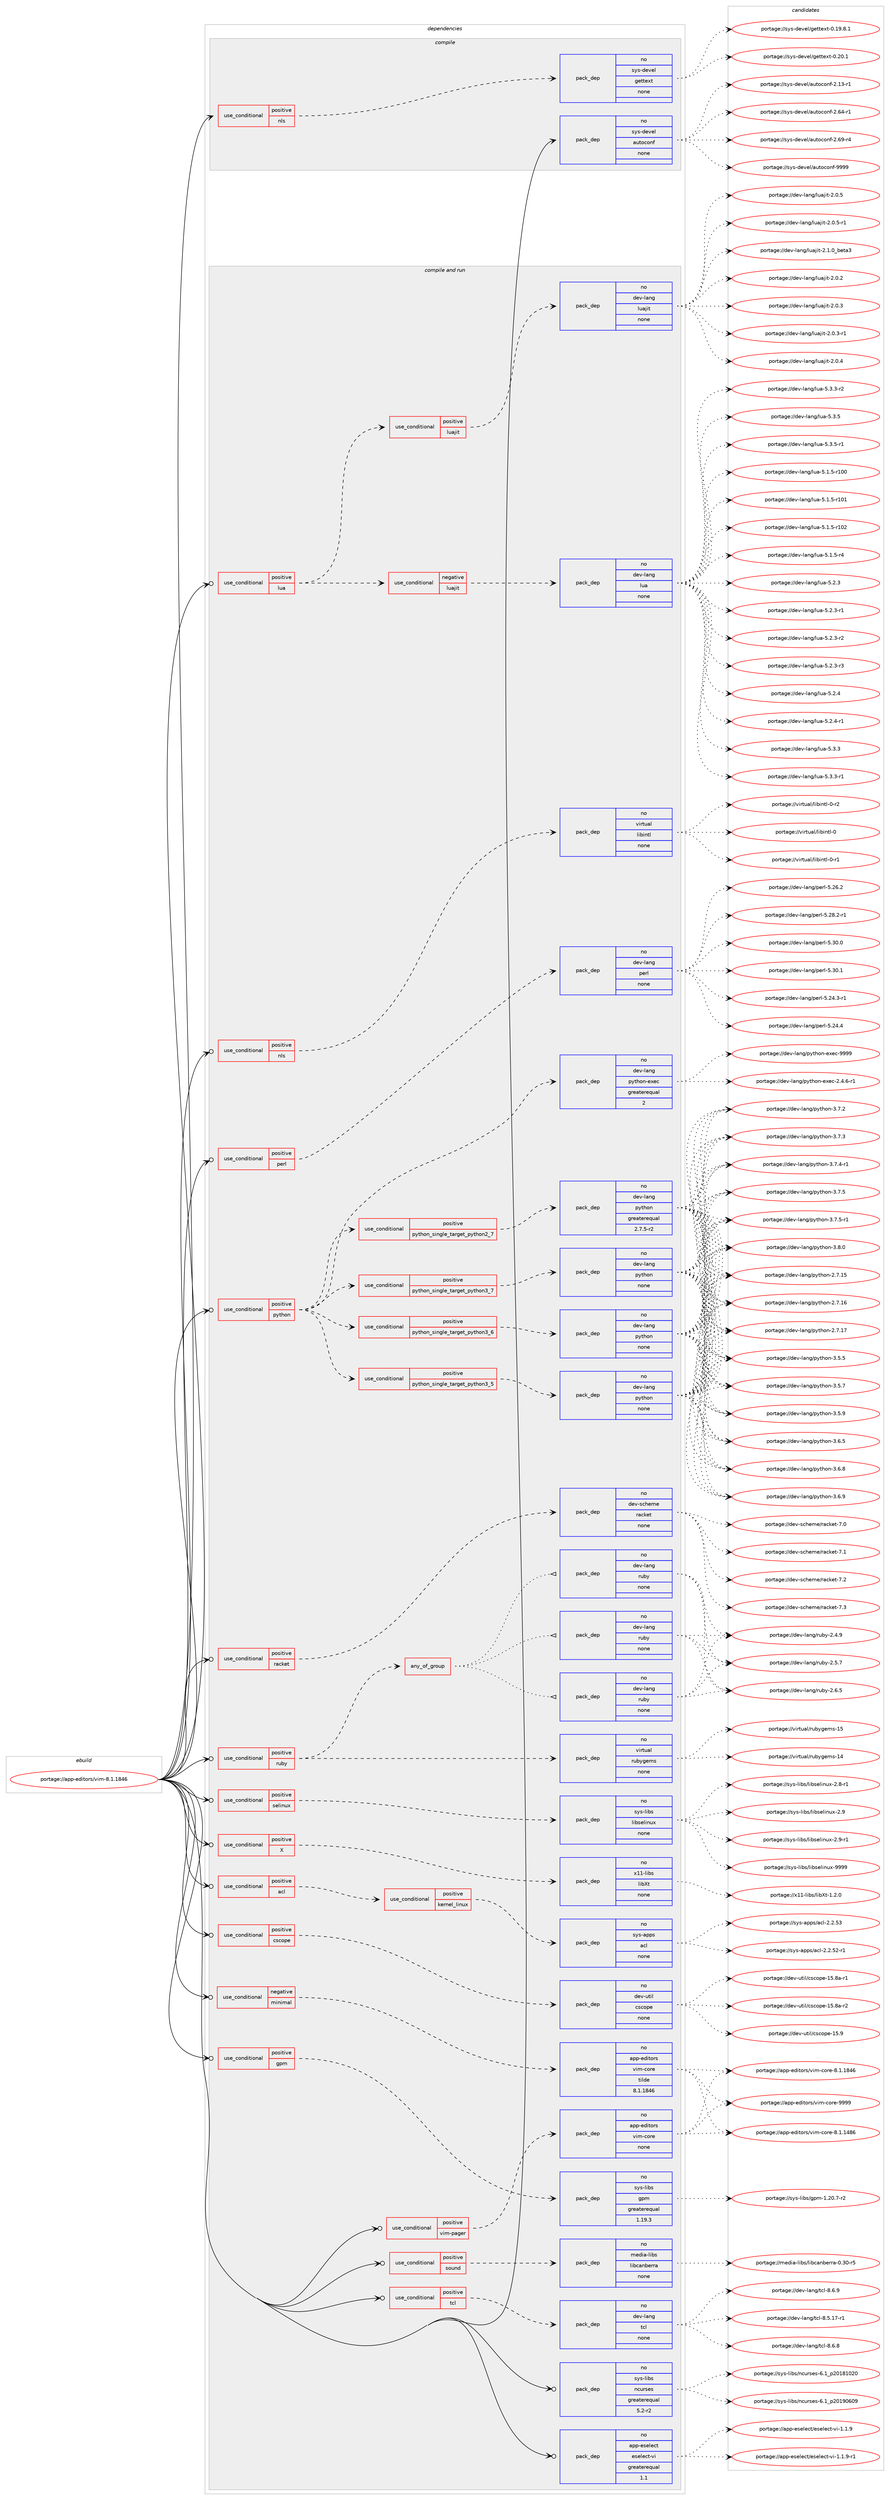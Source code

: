 digraph prolog {

# *************
# Graph options
# *************

newrank=true;
concentrate=true;
compound=true;
graph [rankdir=LR,fontname=Helvetica,fontsize=10,ranksep=1.5];#, ranksep=2.5, nodesep=0.2];
edge  [arrowhead=vee];
node  [fontname=Helvetica,fontsize=10];

# **********
# The ebuild
# **********

subgraph cluster_leftcol {
color=gray;
rank=same;
label=<<i>ebuild</i>>;
id [label="portage://app-editors/vim-8.1.1846", color=red, width=4, href="../app-editors/vim-8.1.1846.svg"];
}

# ****************
# The dependencies
# ****************

subgraph cluster_midcol {
color=gray;
label=<<i>dependencies</i>>;
subgraph cluster_compile {
fillcolor="#eeeeee";
style=filled;
label=<<i>compile</i>>;
subgraph cond4391 {
dependency17889 [label=<<TABLE BORDER="0" CELLBORDER="1" CELLSPACING="0" CELLPADDING="4"><TR><TD ROWSPAN="3" CELLPADDING="10">use_conditional</TD></TR><TR><TD>positive</TD></TR><TR><TD>nls</TD></TR></TABLE>>, shape=none, color=red];
subgraph pack13165 {
dependency17890 [label=<<TABLE BORDER="0" CELLBORDER="1" CELLSPACING="0" CELLPADDING="4" WIDTH="220"><TR><TD ROWSPAN="6" CELLPADDING="30">pack_dep</TD></TR><TR><TD WIDTH="110">no</TD></TR><TR><TD>sys-devel</TD></TR><TR><TD>gettext</TD></TR><TR><TD>none</TD></TR><TR><TD></TD></TR></TABLE>>, shape=none, color=blue];
}
dependency17889:e -> dependency17890:w [weight=20,style="dashed",arrowhead="vee"];
}
id:e -> dependency17889:w [weight=20,style="solid",arrowhead="vee"];
subgraph pack13166 {
dependency17891 [label=<<TABLE BORDER="0" CELLBORDER="1" CELLSPACING="0" CELLPADDING="4" WIDTH="220"><TR><TD ROWSPAN="6" CELLPADDING="30">pack_dep</TD></TR><TR><TD WIDTH="110">no</TD></TR><TR><TD>sys-devel</TD></TR><TR><TD>autoconf</TD></TR><TR><TD>none</TD></TR><TR><TD></TD></TR></TABLE>>, shape=none, color=blue];
}
id:e -> dependency17891:w [weight=20,style="solid",arrowhead="vee"];
}
subgraph cluster_compileandrun {
fillcolor="#eeeeee";
style=filled;
label=<<i>compile and run</i>>;
subgraph cond4392 {
dependency17892 [label=<<TABLE BORDER="0" CELLBORDER="1" CELLSPACING="0" CELLPADDING="4"><TR><TD ROWSPAN="3" CELLPADDING="10">use_conditional</TD></TR><TR><TD>negative</TD></TR><TR><TD>minimal</TD></TR></TABLE>>, shape=none, color=red];
subgraph pack13167 {
dependency17893 [label=<<TABLE BORDER="0" CELLBORDER="1" CELLSPACING="0" CELLPADDING="4" WIDTH="220"><TR><TD ROWSPAN="6" CELLPADDING="30">pack_dep</TD></TR><TR><TD WIDTH="110">no</TD></TR><TR><TD>app-editors</TD></TR><TR><TD>vim-core</TD></TR><TR><TD>tilde</TD></TR><TR><TD>8.1.1846</TD></TR></TABLE>>, shape=none, color=blue];
}
dependency17892:e -> dependency17893:w [weight=20,style="dashed",arrowhead="vee"];
}
id:e -> dependency17892:w [weight=20,style="solid",arrowhead="odotvee"];
subgraph cond4393 {
dependency17894 [label=<<TABLE BORDER="0" CELLBORDER="1" CELLSPACING="0" CELLPADDING="4"><TR><TD ROWSPAN="3" CELLPADDING="10">use_conditional</TD></TR><TR><TD>positive</TD></TR><TR><TD>X</TD></TR></TABLE>>, shape=none, color=red];
subgraph pack13168 {
dependency17895 [label=<<TABLE BORDER="0" CELLBORDER="1" CELLSPACING="0" CELLPADDING="4" WIDTH="220"><TR><TD ROWSPAN="6" CELLPADDING="30">pack_dep</TD></TR><TR><TD WIDTH="110">no</TD></TR><TR><TD>x11-libs</TD></TR><TR><TD>libXt</TD></TR><TR><TD>none</TD></TR><TR><TD></TD></TR></TABLE>>, shape=none, color=blue];
}
dependency17894:e -> dependency17895:w [weight=20,style="dashed",arrowhead="vee"];
}
id:e -> dependency17894:w [weight=20,style="solid",arrowhead="odotvee"];
subgraph cond4394 {
dependency17896 [label=<<TABLE BORDER="0" CELLBORDER="1" CELLSPACING="0" CELLPADDING="4"><TR><TD ROWSPAN="3" CELLPADDING="10">use_conditional</TD></TR><TR><TD>positive</TD></TR><TR><TD>acl</TD></TR></TABLE>>, shape=none, color=red];
subgraph cond4395 {
dependency17897 [label=<<TABLE BORDER="0" CELLBORDER="1" CELLSPACING="0" CELLPADDING="4"><TR><TD ROWSPAN="3" CELLPADDING="10">use_conditional</TD></TR><TR><TD>positive</TD></TR><TR><TD>kernel_linux</TD></TR></TABLE>>, shape=none, color=red];
subgraph pack13169 {
dependency17898 [label=<<TABLE BORDER="0" CELLBORDER="1" CELLSPACING="0" CELLPADDING="4" WIDTH="220"><TR><TD ROWSPAN="6" CELLPADDING="30">pack_dep</TD></TR><TR><TD WIDTH="110">no</TD></TR><TR><TD>sys-apps</TD></TR><TR><TD>acl</TD></TR><TR><TD>none</TD></TR><TR><TD></TD></TR></TABLE>>, shape=none, color=blue];
}
dependency17897:e -> dependency17898:w [weight=20,style="dashed",arrowhead="vee"];
}
dependency17896:e -> dependency17897:w [weight=20,style="dashed",arrowhead="vee"];
}
id:e -> dependency17896:w [weight=20,style="solid",arrowhead="odotvee"];
subgraph cond4396 {
dependency17899 [label=<<TABLE BORDER="0" CELLBORDER="1" CELLSPACING="0" CELLPADDING="4"><TR><TD ROWSPAN="3" CELLPADDING="10">use_conditional</TD></TR><TR><TD>positive</TD></TR><TR><TD>cscope</TD></TR></TABLE>>, shape=none, color=red];
subgraph pack13170 {
dependency17900 [label=<<TABLE BORDER="0" CELLBORDER="1" CELLSPACING="0" CELLPADDING="4" WIDTH="220"><TR><TD ROWSPAN="6" CELLPADDING="30">pack_dep</TD></TR><TR><TD WIDTH="110">no</TD></TR><TR><TD>dev-util</TD></TR><TR><TD>cscope</TD></TR><TR><TD>none</TD></TR><TR><TD></TD></TR></TABLE>>, shape=none, color=blue];
}
dependency17899:e -> dependency17900:w [weight=20,style="dashed",arrowhead="vee"];
}
id:e -> dependency17899:w [weight=20,style="solid",arrowhead="odotvee"];
subgraph cond4397 {
dependency17901 [label=<<TABLE BORDER="0" CELLBORDER="1" CELLSPACING="0" CELLPADDING="4"><TR><TD ROWSPAN="3" CELLPADDING="10">use_conditional</TD></TR><TR><TD>positive</TD></TR><TR><TD>gpm</TD></TR></TABLE>>, shape=none, color=red];
subgraph pack13171 {
dependency17902 [label=<<TABLE BORDER="0" CELLBORDER="1" CELLSPACING="0" CELLPADDING="4" WIDTH="220"><TR><TD ROWSPAN="6" CELLPADDING="30">pack_dep</TD></TR><TR><TD WIDTH="110">no</TD></TR><TR><TD>sys-libs</TD></TR><TR><TD>gpm</TD></TR><TR><TD>greaterequal</TD></TR><TR><TD>1.19.3</TD></TR></TABLE>>, shape=none, color=blue];
}
dependency17901:e -> dependency17902:w [weight=20,style="dashed",arrowhead="vee"];
}
id:e -> dependency17901:w [weight=20,style="solid",arrowhead="odotvee"];
subgraph cond4398 {
dependency17903 [label=<<TABLE BORDER="0" CELLBORDER="1" CELLSPACING="0" CELLPADDING="4"><TR><TD ROWSPAN="3" CELLPADDING="10">use_conditional</TD></TR><TR><TD>positive</TD></TR><TR><TD>lua</TD></TR></TABLE>>, shape=none, color=red];
subgraph cond4399 {
dependency17904 [label=<<TABLE BORDER="0" CELLBORDER="1" CELLSPACING="0" CELLPADDING="4"><TR><TD ROWSPAN="3" CELLPADDING="10">use_conditional</TD></TR><TR><TD>positive</TD></TR><TR><TD>luajit</TD></TR></TABLE>>, shape=none, color=red];
subgraph pack13172 {
dependency17905 [label=<<TABLE BORDER="0" CELLBORDER="1" CELLSPACING="0" CELLPADDING="4" WIDTH="220"><TR><TD ROWSPAN="6" CELLPADDING="30">pack_dep</TD></TR><TR><TD WIDTH="110">no</TD></TR><TR><TD>dev-lang</TD></TR><TR><TD>luajit</TD></TR><TR><TD>none</TD></TR><TR><TD></TD></TR></TABLE>>, shape=none, color=blue];
}
dependency17904:e -> dependency17905:w [weight=20,style="dashed",arrowhead="vee"];
}
dependency17903:e -> dependency17904:w [weight=20,style="dashed",arrowhead="vee"];
subgraph cond4400 {
dependency17906 [label=<<TABLE BORDER="0" CELLBORDER="1" CELLSPACING="0" CELLPADDING="4"><TR><TD ROWSPAN="3" CELLPADDING="10">use_conditional</TD></TR><TR><TD>negative</TD></TR><TR><TD>luajit</TD></TR></TABLE>>, shape=none, color=red];
subgraph pack13173 {
dependency17907 [label=<<TABLE BORDER="0" CELLBORDER="1" CELLSPACING="0" CELLPADDING="4" WIDTH="220"><TR><TD ROWSPAN="6" CELLPADDING="30">pack_dep</TD></TR><TR><TD WIDTH="110">no</TD></TR><TR><TD>dev-lang</TD></TR><TR><TD>lua</TD></TR><TR><TD>none</TD></TR><TR><TD></TD></TR></TABLE>>, shape=none, color=blue];
}
dependency17906:e -> dependency17907:w [weight=20,style="dashed",arrowhead="vee"];
}
dependency17903:e -> dependency17906:w [weight=20,style="dashed",arrowhead="vee"];
}
id:e -> dependency17903:w [weight=20,style="solid",arrowhead="odotvee"];
subgraph cond4401 {
dependency17908 [label=<<TABLE BORDER="0" CELLBORDER="1" CELLSPACING="0" CELLPADDING="4"><TR><TD ROWSPAN="3" CELLPADDING="10">use_conditional</TD></TR><TR><TD>positive</TD></TR><TR><TD>nls</TD></TR></TABLE>>, shape=none, color=red];
subgraph pack13174 {
dependency17909 [label=<<TABLE BORDER="0" CELLBORDER="1" CELLSPACING="0" CELLPADDING="4" WIDTH="220"><TR><TD ROWSPAN="6" CELLPADDING="30">pack_dep</TD></TR><TR><TD WIDTH="110">no</TD></TR><TR><TD>virtual</TD></TR><TR><TD>libintl</TD></TR><TR><TD>none</TD></TR><TR><TD></TD></TR></TABLE>>, shape=none, color=blue];
}
dependency17908:e -> dependency17909:w [weight=20,style="dashed",arrowhead="vee"];
}
id:e -> dependency17908:w [weight=20,style="solid",arrowhead="odotvee"];
subgraph cond4402 {
dependency17910 [label=<<TABLE BORDER="0" CELLBORDER="1" CELLSPACING="0" CELLPADDING="4"><TR><TD ROWSPAN="3" CELLPADDING="10">use_conditional</TD></TR><TR><TD>positive</TD></TR><TR><TD>perl</TD></TR></TABLE>>, shape=none, color=red];
subgraph pack13175 {
dependency17911 [label=<<TABLE BORDER="0" CELLBORDER="1" CELLSPACING="0" CELLPADDING="4" WIDTH="220"><TR><TD ROWSPAN="6" CELLPADDING="30">pack_dep</TD></TR><TR><TD WIDTH="110">no</TD></TR><TR><TD>dev-lang</TD></TR><TR><TD>perl</TD></TR><TR><TD>none</TD></TR><TR><TD></TD></TR></TABLE>>, shape=none, color=blue];
}
dependency17910:e -> dependency17911:w [weight=20,style="dashed",arrowhead="vee"];
}
id:e -> dependency17910:w [weight=20,style="solid",arrowhead="odotvee"];
subgraph cond4403 {
dependency17912 [label=<<TABLE BORDER="0" CELLBORDER="1" CELLSPACING="0" CELLPADDING="4"><TR><TD ROWSPAN="3" CELLPADDING="10">use_conditional</TD></TR><TR><TD>positive</TD></TR><TR><TD>python</TD></TR></TABLE>>, shape=none, color=red];
subgraph cond4404 {
dependency17913 [label=<<TABLE BORDER="0" CELLBORDER="1" CELLSPACING="0" CELLPADDING="4"><TR><TD ROWSPAN="3" CELLPADDING="10">use_conditional</TD></TR><TR><TD>positive</TD></TR><TR><TD>python_single_target_python2_7</TD></TR></TABLE>>, shape=none, color=red];
subgraph pack13176 {
dependency17914 [label=<<TABLE BORDER="0" CELLBORDER="1" CELLSPACING="0" CELLPADDING="4" WIDTH="220"><TR><TD ROWSPAN="6" CELLPADDING="30">pack_dep</TD></TR><TR><TD WIDTH="110">no</TD></TR><TR><TD>dev-lang</TD></TR><TR><TD>python</TD></TR><TR><TD>greaterequal</TD></TR><TR><TD>2.7.5-r2</TD></TR></TABLE>>, shape=none, color=blue];
}
dependency17913:e -> dependency17914:w [weight=20,style="dashed",arrowhead="vee"];
}
dependency17912:e -> dependency17913:w [weight=20,style="dashed",arrowhead="vee"];
subgraph cond4405 {
dependency17915 [label=<<TABLE BORDER="0" CELLBORDER="1" CELLSPACING="0" CELLPADDING="4"><TR><TD ROWSPAN="3" CELLPADDING="10">use_conditional</TD></TR><TR><TD>positive</TD></TR><TR><TD>python_single_target_python3_5</TD></TR></TABLE>>, shape=none, color=red];
subgraph pack13177 {
dependency17916 [label=<<TABLE BORDER="0" CELLBORDER="1" CELLSPACING="0" CELLPADDING="4" WIDTH="220"><TR><TD ROWSPAN="6" CELLPADDING="30">pack_dep</TD></TR><TR><TD WIDTH="110">no</TD></TR><TR><TD>dev-lang</TD></TR><TR><TD>python</TD></TR><TR><TD>none</TD></TR><TR><TD></TD></TR></TABLE>>, shape=none, color=blue];
}
dependency17915:e -> dependency17916:w [weight=20,style="dashed",arrowhead="vee"];
}
dependency17912:e -> dependency17915:w [weight=20,style="dashed",arrowhead="vee"];
subgraph cond4406 {
dependency17917 [label=<<TABLE BORDER="0" CELLBORDER="1" CELLSPACING="0" CELLPADDING="4"><TR><TD ROWSPAN="3" CELLPADDING="10">use_conditional</TD></TR><TR><TD>positive</TD></TR><TR><TD>python_single_target_python3_6</TD></TR></TABLE>>, shape=none, color=red];
subgraph pack13178 {
dependency17918 [label=<<TABLE BORDER="0" CELLBORDER="1" CELLSPACING="0" CELLPADDING="4" WIDTH="220"><TR><TD ROWSPAN="6" CELLPADDING="30">pack_dep</TD></TR><TR><TD WIDTH="110">no</TD></TR><TR><TD>dev-lang</TD></TR><TR><TD>python</TD></TR><TR><TD>none</TD></TR><TR><TD></TD></TR></TABLE>>, shape=none, color=blue];
}
dependency17917:e -> dependency17918:w [weight=20,style="dashed",arrowhead="vee"];
}
dependency17912:e -> dependency17917:w [weight=20,style="dashed",arrowhead="vee"];
subgraph cond4407 {
dependency17919 [label=<<TABLE BORDER="0" CELLBORDER="1" CELLSPACING="0" CELLPADDING="4"><TR><TD ROWSPAN="3" CELLPADDING="10">use_conditional</TD></TR><TR><TD>positive</TD></TR><TR><TD>python_single_target_python3_7</TD></TR></TABLE>>, shape=none, color=red];
subgraph pack13179 {
dependency17920 [label=<<TABLE BORDER="0" CELLBORDER="1" CELLSPACING="0" CELLPADDING="4" WIDTH="220"><TR><TD ROWSPAN="6" CELLPADDING="30">pack_dep</TD></TR><TR><TD WIDTH="110">no</TD></TR><TR><TD>dev-lang</TD></TR><TR><TD>python</TD></TR><TR><TD>none</TD></TR><TR><TD></TD></TR></TABLE>>, shape=none, color=blue];
}
dependency17919:e -> dependency17920:w [weight=20,style="dashed",arrowhead="vee"];
}
dependency17912:e -> dependency17919:w [weight=20,style="dashed",arrowhead="vee"];
subgraph pack13180 {
dependency17921 [label=<<TABLE BORDER="0" CELLBORDER="1" CELLSPACING="0" CELLPADDING="4" WIDTH="220"><TR><TD ROWSPAN="6" CELLPADDING="30">pack_dep</TD></TR><TR><TD WIDTH="110">no</TD></TR><TR><TD>dev-lang</TD></TR><TR><TD>python-exec</TD></TR><TR><TD>greaterequal</TD></TR><TR><TD>2</TD></TR></TABLE>>, shape=none, color=blue];
}
dependency17912:e -> dependency17921:w [weight=20,style="dashed",arrowhead="vee"];
}
id:e -> dependency17912:w [weight=20,style="solid",arrowhead="odotvee"];
subgraph cond4408 {
dependency17922 [label=<<TABLE BORDER="0" CELLBORDER="1" CELLSPACING="0" CELLPADDING="4"><TR><TD ROWSPAN="3" CELLPADDING="10">use_conditional</TD></TR><TR><TD>positive</TD></TR><TR><TD>racket</TD></TR></TABLE>>, shape=none, color=red];
subgraph pack13181 {
dependency17923 [label=<<TABLE BORDER="0" CELLBORDER="1" CELLSPACING="0" CELLPADDING="4" WIDTH="220"><TR><TD ROWSPAN="6" CELLPADDING="30">pack_dep</TD></TR><TR><TD WIDTH="110">no</TD></TR><TR><TD>dev-scheme</TD></TR><TR><TD>racket</TD></TR><TR><TD>none</TD></TR><TR><TD></TD></TR></TABLE>>, shape=none, color=blue];
}
dependency17922:e -> dependency17923:w [weight=20,style="dashed",arrowhead="vee"];
}
id:e -> dependency17922:w [weight=20,style="solid",arrowhead="odotvee"];
subgraph cond4409 {
dependency17924 [label=<<TABLE BORDER="0" CELLBORDER="1" CELLSPACING="0" CELLPADDING="4"><TR><TD ROWSPAN="3" CELLPADDING="10">use_conditional</TD></TR><TR><TD>positive</TD></TR><TR><TD>ruby</TD></TR></TABLE>>, shape=none, color=red];
subgraph any327 {
dependency17925 [label=<<TABLE BORDER="0" CELLBORDER="1" CELLSPACING="0" CELLPADDING="4"><TR><TD CELLPADDING="10">any_of_group</TD></TR></TABLE>>, shape=none, color=red];subgraph pack13182 {
dependency17926 [label=<<TABLE BORDER="0" CELLBORDER="1" CELLSPACING="0" CELLPADDING="4" WIDTH="220"><TR><TD ROWSPAN="6" CELLPADDING="30">pack_dep</TD></TR><TR><TD WIDTH="110">no</TD></TR><TR><TD>dev-lang</TD></TR><TR><TD>ruby</TD></TR><TR><TD>none</TD></TR><TR><TD></TD></TR></TABLE>>, shape=none, color=blue];
}
dependency17925:e -> dependency17926:w [weight=20,style="dotted",arrowhead="oinv"];
subgraph pack13183 {
dependency17927 [label=<<TABLE BORDER="0" CELLBORDER="1" CELLSPACING="0" CELLPADDING="4" WIDTH="220"><TR><TD ROWSPAN="6" CELLPADDING="30">pack_dep</TD></TR><TR><TD WIDTH="110">no</TD></TR><TR><TD>dev-lang</TD></TR><TR><TD>ruby</TD></TR><TR><TD>none</TD></TR><TR><TD></TD></TR></TABLE>>, shape=none, color=blue];
}
dependency17925:e -> dependency17927:w [weight=20,style="dotted",arrowhead="oinv"];
subgraph pack13184 {
dependency17928 [label=<<TABLE BORDER="0" CELLBORDER="1" CELLSPACING="0" CELLPADDING="4" WIDTH="220"><TR><TD ROWSPAN="6" CELLPADDING="30">pack_dep</TD></TR><TR><TD WIDTH="110">no</TD></TR><TR><TD>dev-lang</TD></TR><TR><TD>ruby</TD></TR><TR><TD>none</TD></TR><TR><TD></TD></TR></TABLE>>, shape=none, color=blue];
}
dependency17925:e -> dependency17928:w [weight=20,style="dotted",arrowhead="oinv"];
}
dependency17924:e -> dependency17925:w [weight=20,style="dashed",arrowhead="vee"];
subgraph pack13185 {
dependency17929 [label=<<TABLE BORDER="0" CELLBORDER="1" CELLSPACING="0" CELLPADDING="4" WIDTH="220"><TR><TD ROWSPAN="6" CELLPADDING="30">pack_dep</TD></TR><TR><TD WIDTH="110">no</TD></TR><TR><TD>virtual</TD></TR><TR><TD>rubygems</TD></TR><TR><TD>none</TD></TR><TR><TD></TD></TR></TABLE>>, shape=none, color=blue];
}
dependency17924:e -> dependency17929:w [weight=20,style="dashed",arrowhead="vee"];
}
id:e -> dependency17924:w [weight=20,style="solid",arrowhead="odotvee"];
subgraph cond4410 {
dependency17930 [label=<<TABLE BORDER="0" CELLBORDER="1" CELLSPACING="0" CELLPADDING="4"><TR><TD ROWSPAN="3" CELLPADDING="10">use_conditional</TD></TR><TR><TD>positive</TD></TR><TR><TD>selinux</TD></TR></TABLE>>, shape=none, color=red];
subgraph pack13186 {
dependency17931 [label=<<TABLE BORDER="0" CELLBORDER="1" CELLSPACING="0" CELLPADDING="4" WIDTH="220"><TR><TD ROWSPAN="6" CELLPADDING="30">pack_dep</TD></TR><TR><TD WIDTH="110">no</TD></TR><TR><TD>sys-libs</TD></TR><TR><TD>libselinux</TD></TR><TR><TD>none</TD></TR><TR><TD></TD></TR></TABLE>>, shape=none, color=blue];
}
dependency17930:e -> dependency17931:w [weight=20,style="dashed",arrowhead="vee"];
}
id:e -> dependency17930:w [weight=20,style="solid",arrowhead="odotvee"];
subgraph cond4411 {
dependency17932 [label=<<TABLE BORDER="0" CELLBORDER="1" CELLSPACING="0" CELLPADDING="4"><TR><TD ROWSPAN="3" CELLPADDING="10">use_conditional</TD></TR><TR><TD>positive</TD></TR><TR><TD>sound</TD></TR></TABLE>>, shape=none, color=red];
subgraph pack13187 {
dependency17933 [label=<<TABLE BORDER="0" CELLBORDER="1" CELLSPACING="0" CELLPADDING="4" WIDTH="220"><TR><TD ROWSPAN="6" CELLPADDING="30">pack_dep</TD></TR><TR><TD WIDTH="110">no</TD></TR><TR><TD>media-libs</TD></TR><TR><TD>libcanberra</TD></TR><TR><TD>none</TD></TR><TR><TD></TD></TR></TABLE>>, shape=none, color=blue];
}
dependency17932:e -> dependency17933:w [weight=20,style="dashed",arrowhead="vee"];
}
id:e -> dependency17932:w [weight=20,style="solid",arrowhead="odotvee"];
subgraph cond4412 {
dependency17934 [label=<<TABLE BORDER="0" CELLBORDER="1" CELLSPACING="0" CELLPADDING="4"><TR><TD ROWSPAN="3" CELLPADDING="10">use_conditional</TD></TR><TR><TD>positive</TD></TR><TR><TD>tcl</TD></TR></TABLE>>, shape=none, color=red];
subgraph pack13188 {
dependency17935 [label=<<TABLE BORDER="0" CELLBORDER="1" CELLSPACING="0" CELLPADDING="4" WIDTH="220"><TR><TD ROWSPAN="6" CELLPADDING="30">pack_dep</TD></TR><TR><TD WIDTH="110">no</TD></TR><TR><TD>dev-lang</TD></TR><TR><TD>tcl</TD></TR><TR><TD>none</TD></TR><TR><TD></TD></TR></TABLE>>, shape=none, color=blue];
}
dependency17934:e -> dependency17935:w [weight=20,style="dashed",arrowhead="vee"];
}
id:e -> dependency17934:w [weight=20,style="solid",arrowhead="odotvee"];
subgraph cond4413 {
dependency17936 [label=<<TABLE BORDER="0" CELLBORDER="1" CELLSPACING="0" CELLPADDING="4"><TR><TD ROWSPAN="3" CELLPADDING="10">use_conditional</TD></TR><TR><TD>positive</TD></TR><TR><TD>vim-pager</TD></TR></TABLE>>, shape=none, color=red];
subgraph pack13189 {
dependency17937 [label=<<TABLE BORDER="0" CELLBORDER="1" CELLSPACING="0" CELLPADDING="4" WIDTH="220"><TR><TD ROWSPAN="6" CELLPADDING="30">pack_dep</TD></TR><TR><TD WIDTH="110">no</TD></TR><TR><TD>app-editors</TD></TR><TR><TD>vim-core</TD></TR><TR><TD>none</TD></TR><TR><TD></TD></TR></TABLE>>, shape=none, color=blue];
}
dependency17936:e -> dependency17937:w [weight=20,style="dashed",arrowhead="vee"];
}
id:e -> dependency17936:w [weight=20,style="solid",arrowhead="odotvee"];
subgraph pack13190 {
dependency17938 [label=<<TABLE BORDER="0" CELLBORDER="1" CELLSPACING="0" CELLPADDING="4" WIDTH="220"><TR><TD ROWSPAN="6" CELLPADDING="30">pack_dep</TD></TR><TR><TD WIDTH="110">no</TD></TR><TR><TD>app-eselect</TD></TR><TR><TD>eselect-vi</TD></TR><TR><TD>greaterequal</TD></TR><TR><TD>1.1</TD></TR></TABLE>>, shape=none, color=blue];
}
id:e -> dependency17938:w [weight=20,style="solid",arrowhead="odotvee"];
subgraph pack13191 {
dependency17939 [label=<<TABLE BORDER="0" CELLBORDER="1" CELLSPACING="0" CELLPADDING="4" WIDTH="220"><TR><TD ROWSPAN="6" CELLPADDING="30">pack_dep</TD></TR><TR><TD WIDTH="110">no</TD></TR><TR><TD>sys-libs</TD></TR><TR><TD>ncurses</TD></TR><TR><TD>greaterequal</TD></TR><TR><TD>5.2-r2</TD></TR></TABLE>>, shape=none, color=blue];
}
id:e -> dependency17939:w [weight=20,style="solid",arrowhead="odotvee"];
}
subgraph cluster_run {
fillcolor="#eeeeee";
style=filled;
label=<<i>run</i>>;
}
}

# **************
# The candidates
# **************

subgraph cluster_choices {
rank=same;
color=gray;
label=<<i>candidates</i>>;

subgraph choice13165 {
color=black;
nodesep=1;
choiceportage1151211154510010111810110847103101116116101120116454846495746564649 [label="portage://sys-devel/gettext-0.19.8.1", color=red, width=4,href="../sys-devel/gettext-0.19.8.1.svg"];
choiceportage115121115451001011181011084710310111611610112011645484650484649 [label="portage://sys-devel/gettext-0.20.1", color=red, width=4,href="../sys-devel/gettext-0.20.1.svg"];
dependency17890:e -> choiceportage1151211154510010111810110847103101116116101120116454846495746564649:w [style=dotted,weight="100"];
dependency17890:e -> choiceportage115121115451001011181011084710310111611610112011645484650484649:w [style=dotted,weight="100"];
}
subgraph choice13166 {
color=black;
nodesep=1;
choiceportage1151211154510010111810110847971171161119911111010245504649514511449 [label="portage://sys-devel/autoconf-2.13-r1", color=red, width=4,href="../sys-devel/autoconf-2.13-r1.svg"];
choiceportage1151211154510010111810110847971171161119911111010245504654524511449 [label="portage://sys-devel/autoconf-2.64-r1", color=red, width=4,href="../sys-devel/autoconf-2.64-r1.svg"];
choiceportage1151211154510010111810110847971171161119911111010245504654574511452 [label="portage://sys-devel/autoconf-2.69-r4", color=red, width=4,href="../sys-devel/autoconf-2.69-r4.svg"];
choiceportage115121115451001011181011084797117116111991111101024557575757 [label="portage://sys-devel/autoconf-9999", color=red, width=4,href="../sys-devel/autoconf-9999.svg"];
dependency17891:e -> choiceportage1151211154510010111810110847971171161119911111010245504649514511449:w [style=dotted,weight="100"];
dependency17891:e -> choiceportage1151211154510010111810110847971171161119911111010245504654524511449:w [style=dotted,weight="100"];
dependency17891:e -> choiceportage1151211154510010111810110847971171161119911111010245504654574511452:w [style=dotted,weight="100"];
dependency17891:e -> choiceportage115121115451001011181011084797117116111991111101024557575757:w [style=dotted,weight="100"];
}
subgraph choice13167 {
color=black;
nodesep=1;
choiceportage9711211245101100105116111114115471181051094599111114101455646494649525654 [label="portage://app-editors/vim-core-8.1.1486", color=red, width=4,href="../app-editors/vim-core-8.1.1486.svg"];
choiceportage9711211245101100105116111114115471181051094599111114101455646494649565254 [label="portage://app-editors/vim-core-8.1.1846", color=red, width=4,href="../app-editors/vim-core-8.1.1846.svg"];
choiceportage97112112451011001051161111141154711810510945991111141014557575757 [label="portage://app-editors/vim-core-9999", color=red, width=4,href="../app-editors/vim-core-9999.svg"];
dependency17893:e -> choiceportage9711211245101100105116111114115471181051094599111114101455646494649525654:w [style=dotted,weight="100"];
dependency17893:e -> choiceportage9711211245101100105116111114115471181051094599111114101455646494649565254:w [style=dotted,weight="100"];
dependency17893:e -> choiceportage97112112451011001051161111141154711810510945991111141014557575757:w [style=dotted,weight="100"];
}
subgraph choice13168 {
color=black;
nodesep=1;
choiceportage12049494510810598115471081059888116454946504648 [label="portage://x11-libs/libXt-1.2.0", color=red, width=4,href="../x11-libs/libXt-1.2.0.svg"];
dependency17895:e -> choiceportage12049494510810598115471081059888116454946504648:w [style=dotted,weight="100"];
}
subgraph choice13169 {
color=black;
nodesep=1;
choiceportage1151211154597112112115479799108455046504653504511449 [label="portage://sys-apps/acl-2.2.52-r1", color=red, width=4,href="../sys-apps/acl-2.2.52-r1.svg"];
choiceportage115121115459711211211547979910845504650465351 [label="portage://sys-apps/acl-2.2.53", color=red, width=4,href="../sys-apps/acl-2.2.53.svg"];
dependency17898:e -> choiceportage1151211154597112112115479799108455046504653504511449:w [style=dotted,weight="100"];
dependency17898:e -> choiceportage115121115459711211211547979910845504650465351:w [style=dotted,weight="100"];
}
subgraph choice13170 {
color=black;
nodesep=1;
choiceportage100101118451171161051084799115991111121014549534656974511449 [label="portage://dev-util/cscope-15.8a-r1", color=red, width=4,href="../dev-util/cscope-15.8a-r1.svg"];
choiceportage100101118451171161051084799115991111121014549534656974511450 [label="portage://dev-util/cscope-15.8a-r2", color=red, width=4,href="../dev-util/cscope-15.8a-r2.svg"];
choiceportage100101118451171161051084799115991111121014549534657 [label="portage://dev-util/cscope-15.9", color=red, width=4,href="../dev-util/cscope-15.9.svg"];
dependency17900:e -> choiceportage100101118451171161051084799115991111121014549534656974511449:w [style=dotted,weight="100"];
dependency17900:e -> choiceportage100101118451171161051084799115991111121014549534656974511450:w [style=dotted,weight="100"];
dependency17900:e -> choiceportage100101118451171161051084799115991111121014549534657:w [style=dotted,weight="100"];
}
subgraph choice13171 {
color=black;
nodesep=1;
choiceportage115121115451081059811547103112109454946504846554511450 [label="portage://sys-libs/gpm-1.20.7-r2", color=red, width=4,href="../sys-libs/gpm-1.20.7-r2.svg"];
dependency17902:e -> choiceportage115121115451081059811547103112109454946504846554511450:w [style=dotted,weight="100"];
}
subgraph choice13172 {
color=black;
nodesep=1;
choiceportage10010111845108971101034710811797106105116455046484650 [label="portage://dev-lang/luajit-2.0.2", color=red, width=4,href="../dev-lang/luajit-2.0.2.svg"];
choiceportage10010111845108971101034710811797106105116455046484651 [label="portage://dev-lang/luajit-2.0.3", color=red, width=4,href="../dev-lang/luajit-2.0.3.svg"];
choiceportage100101118451089711010347108117971061051164550464846514511449 [label="portage://dev-lang/luajit-2.0.3-r1", color=red, width=4,href="../dev-lang/luajit-2.0.3-r1.svg"];
choiceportage10010111845108971101034710811797106105116455046484652 [label="portage://dev-lang/luajit-2.0.4", color=red, width=4,href="../dev-lang/luajit-2.0.4.svg"];
choiceportage10010111845108971101034710811797106105116455046484653 [label="portage://dev-lang/luajit-2.0.5", color=red, width=4,href="../dev-lang/luajit-2.0.5.svg"];
choiceportage100101118451089711010347108117971061051164550464846534511449 [label="portage://dev-lang/luajit-2.0.5-r1", color=red, width=4,href="../dev-lang/luajit-2.0.5-r1.svg"];
choiceportage1001011184510897110103471081179710610511645504649464895981011169751 [label="portage://dev-lang/luajit-2.1.0_beta3", color=red, width=4,href="../dev-lang/luajit-2.1.0_beta3.svg"];
dependency17905:e -> choiceportage10010111845108971101034710811797106105116455046484650:w [style=dotted,weight="100"];
dependency17905:e -> choiceportage10010111845108971101034710811797106105116455046484651:w [style=dotted,weight="100"];
dependency17905:e -> choiceportage100101118451089711010347108117971061051164550464846514511449:w [style=dotted,weight="100"];
dependency17905:e -> choiceportage10010111845108971101034710811797106105116455046484652:w [style=dotted,weight="100"];
dependency17905:e -> choiceportage10010111845108971101034710811797106105116455046484653:w [style=dotted,weight="100"];
dependency17905:e -> choiceportage100101118451089711010347108117971061051164550464846534511449:w [style=dotted,weight="100"];
dependency17905:e -> choiceportage1001011184510897110103471081179710610511645504649464895981011169751:w [style=dotted,weight="100"];
}
subgraph choice13173 {
color=black;
nodesep=1;
choiceportage1001011184510897110103471081179745534649465345114494848 [label="portage://dev-lang/lua-5.1.5-r100", color=red, width=4,href="../dev-lang/lua-5.1.5-r100.svg"];
choiceportage1001011184510897110103471081179745534649465345114494849 [label="portage://dev-lang/lua-5.1.5-r101", color=red, width=4,href="../dev-lang/lua-5.1.5-r101.svg"];
choiceportage1001011184510897110103471081179745534649465345114494850 [label="portage://dev-lang/lua-5.1.5-r102", color=red, width=4,href="../dev-lang/lua-5.1.5-r102.svg"];
choiceportage100101118451089711010347108117974553464946534511452 [label="portage://dev-lang/lua-5.1.5-r4", color=red, width=4,href="../dev-lang/lua-5.1.5-r4.svg"];
choiceportage10010111845108971101034710811797455346504651 [label="portage://dev-lang/lua-5.2.3", color=red, width=4,href="../dev-lang/lua-5.2.3.svg"];
choiceportage100101118451089711010347108117974553465046514511449 [label="portage://dev-lang/lua-5.2.3-r1", color=red, width=4,href="../dev-lang/lua-5.2.3-r1.svg"];
choiceportage100101118451089711010347108117974553465046514511450 [label="portage://dev-lang/lua-5.2.3-r2", color=red, width=4,href="../dev-lang/lua-5.2.3-r2.svg"];
choiceportage100101118451089711010347108117974553465046514511451 [label="portage://dev-lang/lua-5.2.3-r3", color=red, width=4,href="../dev-lang/lua-5.2.3-r3.svg"];
choiceportage10010111845108971101034710811797455346504652 [label="portage://dev-lang/lua-5.2.4", color=red, width=4,href="../dev-lang/lua-5.2.4.svg"];
choiceportage100101118451089711010347108117974553465046524511449 [label="portage://dev-lang/lua-5.2.4-r1", color=red, width=4,href="../dev-lang/lua-5.2.4-r1.svg"];
choiceportage10010111845108971101034710811797455346514651 [label="portage://dev-lang/lua-5.3.3", color=red, width=4,href="../dev-lang/lua-5.3.3.svg"];
choiceportage100101118451089711010347108117974553465146514511449 [label="portage://dev-lang/lua-5.3.3-r1", color=red, width=4,href="../dev-lang/lua-5.3.3-r1.svg"];
choiceportage100101118451089711010347108117974553465146514511450 [label="portage://dev-lang/lua-5.3.3-r2", color=red, width=4,href="../dev-lang/lua-5.3.3-r2.svg"];
choiceportage10010111845108971101034710811797455346514653 [label="portage://dev-lang/lua-5.3.5", color=red, width=4,href="../dev-lang/lua-5.3.5.svg"];
choiceportage100101118451089711010347108117974553465146534511449 [label="portage://dev-lang/lua-5.3.5-r1", color=red, width=4,href="../dev-lang/lua-5.3.5-r1.svg"];
dependency17907:e -> choiceportage1001011184510897110103471081179745534649465345114494848:w [style=dotted,weight="100"];
dependency17907:e -> choiceportage1001011184510897110103471081179745534649465345114494849:w [style=dotted,weight="100"];
dependency17907:e -> choiceportage1001011184510897110103471081179745534649465345114494850:w [style=dotted,weight="100"];
dependency17907:e -> choiceportage100101118451089711010347108117974553464946534511452:w [style=dotted,weight="100"];
dependency17907:e -> choiceportage10010111845108971101034710811797455346504651:w [style=dotted,weight="100"];
dependency17907:e -> choiceportage100101118451089711010347108117974553465046514511449:w [style=dotted,weight="100"];
dependency17907:e -> choiceportage100101118451089711010347108117974553465046514511450:w [style=dotted,weight="100"];
dependency17907:e -> choiceportage100101118451089711010347108117974553465046514511451:w [style=dotted,weight="100"];
dependency17907:e -> choiceportage10010111845108971101034710811797455346504652:w [style=dotted,weight="100"];
dependency17907:e -> choiceportage100101118451089711010347108117974553465046524511449:w [style=dotted,weight="100"];
dependency17907:e -> choiceportage10010111845108971101034710811797455346514651:w [style=dotted,weight="100"];
dependency17907:e -> choiceportage100101118451089711010347108117974553465146514511449:w [style=dotted,weight="100"];
dependency17907:e -> choiceportage100101118451089711010347108117974553465146514511450:w [style=dotted,weight="100"];
dependency17907:e -> choiceportage10010111845108971101034710811797455346514653:w [style=dotted,weight="100"];
dependency17907:e -> choiceportage100101118451089711010347108117974553465146534511449:w [style=dotted,weight="100"];
}
subgraph choice13174 {
color=black;
nodesep=1;
choiceportage1181051141161179710847108105981051101161084548 [label="portage://virtual/libintl-0", color=red, width=4,href="../virtual/libintl-0.svg"];
choiceportage11810511411611797108471081059810511011610845484511449 [label="portage://virtual/libintl-0-r1", color=red, width=4,href="../virtual/libintl-0-r1.svg"];
choiceportage11810511411611797108471081059810511011610845484511450 [label="portage://virtual/libintl-0-r2", color=red, width=4,href="../virtual/libintl-0-r2.svg"];
dependency17909:e -> choiceportage1181051141161179710847108105981051101161084548:w [style=dotted,weight="100"];
dependency17909:e -> choiceportage11810511411611797108471081059810511011610845484511449:w [style=dotted,weight="100"];
dependency17909:e -> choiceportage11810511411611797108471081059810511011610845484511450:w [style=dotted,weight="100"];
}
subgraph choice13175 {
color=black;
nodesep=1;
choiceportage100101118451089711010347112101114108455346505246514511449 [label="portage://dev-lang/perl-5.24.3-r1", color=red, width=4,href="../dev-lang/perl-5.24.3-r1.svg"];
choiceportage10010111845108971101034711210111410845534650524652 [label="portage://dev-lang/perl-5.24.4", color=red, width=4,href="../dev-lang/perl-5.24.4.svg"];
choiceportage10010111845108971101034711210111410845534650544650 [label="portage://dev-lang/perl-5.26.2", color=red, width=4,href="../dev-lang/perl-5.26.2.svg"];
choiceportage100101118451089711010347112101114108455346505646504511449 [label="portage://dev-lang/perl-5.28.2-r1", color=red, width=4,href="../dev-lang/perl-5.28.2-r1.svg"];
choiceportage10010111845108971101034711210111410845534651484648 [label="portage://dev-lang/perl-5.30.0", color=red, width=4,href="../dev-lang/perl-5.30.0.svg"];
choiceportage10010111845108971101034711210111410845534651484649 [label="portage://dev-lang/perl-5.30.1", color=red, width=4,href="../dev-lang/perl-5.30.1.svg"];
dependency17911:e -> choiceportage100101118451089711010347112101114108455346505246514511449:w [style=dotted,weight="100"];
dependency17911:e -> choiceportage10010111845108971101034711210111410845534650524652:w [style=dotted,weight="100"];
dependency17911:e -> choiceportage10010111845108971101034711210111410845534650544650:w [style=dotted,weight="100"];
dependency17911:e -> choiceportage100101118451089711010347112101114108455346505646504511449:w [style=dotted,weight="100"];
dependency17911:e -> choiceportage10010111845108971101034711210111410845534651484648:w [style=dotted,weight="100"];
dependency17911:e -> choiceportage10010111845108971101034711210111410845534651484649:w [style=dotted,weight="100"];
}
subgraph choice13176 {
color=black;
nodesep=1;
choiceportage10010111845108971101034711212111610411111045504655464953 [label="portage://dev-lang/python-2.7.15", color=red, width=4,href="../dev-lang/python-2.7.15.svg"];
choiceportage10010111845108971101034711212111610411111045504655464954 [label="portage://dev-lang/python-2.7.16", color=red, width=4,href="../dev-lang/python-2.7.16.svg"];
choiceportage10010111845108971101034711212111610411111045504655464955 [label="portage://dev-lang/python-2.7.17", color=red, width=4,href="../dev-lang/python-2.7.17.svg"];
choiceportage100101118451089711010347112121116104111110455146534653 [label="portage://dev-lang/python-3.5.5", color=red, width=4,href="../dev-lang/python-3.5.5.svg"];
choiceportage100101118451089711010347112121116104111110455146534655 [label="portage://dev-lang/python-3.5.7", color=red, width=4,href="../dev-lang/python-3.5.7.svg"];
choiceportage100101118451089711010347112121116104111110455146534657 [label="portage://dev-lang/python-3.5.9", color=red, width=4,href="../dev-lang/python-3.5.9.svg"];
choiceportage100101118451089711010347112121116104111110455146544653 [label="portage://dev-lang/python-3.6.5", color=red, width=4,href="../dev-lang/python-3.6.5.svg"];
choiceportage100101118451089711010347112121116104111110455146544656 [label="portage://dev-lang/python-3.6.8", color=red, width=4,href="../dev-lang/python-3.6.8.svg"];
choiceportage100101118451089711010347112121116104111110455146544657 [label="portage://dev-lang/python-3.6.9", color=red, width=4,href="../dev-lang/python-3.6.9.svg"];
choiceportage100101118451089711010347112121116104111110455146554650 [label="portage://dev-lang/python-3.7.2", color=red, width=4,href="../dev-lang/python-3.7.2.svg"];
choiceportage100101118451089711010347112121116104111110455146554651 [label="portage://dev-lang/python-3.7.3", color=red, width=4,href="../dev-lang/python-3.7.3.svg"];
choiceportage1001011184510897110103471121211161041111104551465546524511449 [label="portage://dev-lang/python-3.7.4-r1", color=red, width=4,href="../dev-lang/python-3.7.4-r1.svg"];
choiceportage100101118451089711010347112121116104111110455146554653 [label="portage://dev-lang/python-3.7.5", color=red, width=4,href="../dev-lang/python-3.7.5.svg"];
choiceportage1001011184510897110103471121211161041111104551465546534511449 [label="portage://dev-lang/python-3.7.5-r1", color=red, width=4,href="../dev-lang/python-3.7.5-r1.svg"];
choiceportage100101118451089711010347112121116104111110455146564648 [label="portage://dev-lang/python-3.8.0", color=red, width=4,href="../dev-lang/python-3.8.0.svg"];
dependency17914:e -> choiceportage10010111845108971101034711212111610411111045504655464953:w [style=dotted,weight="100"];
dependency17914:e -> choiceportage10010111845108971101034711212111610411111045504655464954:w [style=dotted,weight="100"];
dependency17914:e -> choiceportage10010111845108971101034711212111610411111045504655464955:w [style=dotted,weight="100"];
dependency17914:e -> choiceportage100101118451089711010347112121116104111110455146534653:w [style=dotted,weight="100"];
dependency17914:e -> choiceportage100101118451089711010347112121116104111110455146534655:w [style=dotted,weight="100"];
dependency17914:e -> choiceportage100101118451089711010347112121116104111110455146534657:w [style=dotted,weight="100"];
dependency17914:e -> choiceportage100101118451089711010347112121116104111110455146544653:w [style=dotted,weight="100"];
dependency17914:e -> choiceportage100101118451089711010347112121116104111110455146544656:w [style=dotted,weight="100"];
dependency17914:e -> choiceportage100101118451089711010347112121116104111110455146544657:w [style=dotted,weight="100"];
dependency17914:e -> choiceportage100101118451089711010347112121116104111110455146554650:w [style=dotted,weight="100"];
dependency17914:e -> choiceportage100101118451089711010347112121116104111110455146554651:w [style=dotted,weight="100"];
dependency17914:e -> choiceportage1001011184510897110103471121211161041111104551465546524511449:w [style=dotted,weight="100"];
dependency17914:e -> choiceportage100101118451089711010347112121116104111110455146554653:w [style=dotted,weight="100"];
dependency17914:e -> choiceportage1001011184510897110103471121211161041111104551465546534511449:w [style=dotted,weight="100"];
dependency17914:e -> choiceportage100101118451089711010347112121116104111110455146564648:w [style=dotted,weight="100"];
}
subgraph choice13177 {
color=black;
nodesep=1;
choiceportage10010111845108971101034711212111610411111045504655464953 [label="portage://dev-lang/python-2.7.15", color=red, width=4,href="../dev-lang/python-2.7.15.svg"];
choiceportage10010111845108971101034711212111610411111045504655464954 [label="portage://dev-lang/python-2.7.16", color=red, width=4,href="../dev-lang/python-2.7.16.svg"];
choiceportage10010111845108971101034711212111610411111045504655464955 [label="portage://dev-lang/python-2.7.17", color=red, width=4,href="../dev-lang/python-2.7.17.svg"];
choiceportage100101118451089711010347112121116104111110455146534653 [label="portage://dev-lang/python-3.5.5", color=red, width=4,href="../dev-lang/python-3.5.5.svg"];
choiceportage100101118451089711010347112121116104111110455146534655 [label="portage://dev-lang/python-3.5.7", color=red, width=4,href="../dev-lang/python-3.5.7.svg"];
choiceportage100101118451089711010347112121116104111110455146534657 [label="portage://dev-lang/python-3.5.9", color=red, width=4,href="../dev-lang/python-3.5.9.svg"];
choiceportage100101118451089711010347112121116104111110455146544653 [label="portage://dev-lang/python-3.6.5", color=red, width=4,href="../dev-lang/python-3.6.5.svg"];
choiceportage100101118451089711010347112121116104111110455146544656 [label="portage://dev-lang/python-3.6.8", color=red, width=4,href="../dev-lang/python-3.6.8.svg"];
choiceportage100101118451089711010347112121116104111110455146544657 [label="portage://dev-lang/python-3.6.9", color=red, width=4,href="../dev-lang/python-3.6.9.svg"];
choiceportage100101118451089711010347112121116104111110455146554650 [label="portage://dev-lang/python-3.7.2", color=red, width=4,href="../dev-lang/python-3.7.2.svg"];
choiceportage100101118451089711010347112121116104111110455146554651 [label="portage://dev-lang/python-3.7.3", color=red, width=4,href="../dev-lang/python-3.7.3.svg"];
choiceportage1001011184510897110103471121211161041111104551465546524511449 [label="portage://dev-lang/python-3.7.4-r1", color=red, width=4,href="../dev-lang/python-3.7.4-r1.svg"];
choiceportage100101118451089711010347112121116104111110455146554653 [label="portage://dev-lang/python-3.7.5", color=red, width=4,href="../dev-lang/python-3.7.5.svg"];
choiceportage1001011184510897110103471121211161041111104551465546534511449 [label="portage://dev-lang/python-3.7.5-r1", color=red, width=4,href="../dev-lang/python-3.7.5-r1.svg"];
choiceportage100101118451089711010347112121116104111110455146564648 [label="portage://dev-lang/python-3.8.0", color=red, width=4,href="../dev-lang/python-3.8.0.svg"];
dependency17916:e -> choiceportage10010111845108971101034711212111610411111045504655464953:w [style=dotted,weight="100"];
dependency17916:e -> choiceportage10010111845108971101034711212111610411111045504655464954:w [style=dotted,weight="100"];
dependency17916:e -> choiceportage10010111845108971101034711212111610411111045504655464955:w [style=dotted,weight="100"];
dependency17916:e -> choiceportage100101118451089711010347112121116104111110455146534653:w [style=dotted,weight="100"];
dependency17916:e -> choiceportage100101118451089711010347112121116104111110455146534655:w [style=dotted,weight="100"];
dependency17916:e -> choiceportage100101118451089711010347112121116104111110455146534657:w [style=dotted,weight="100"];
dependency17916:e -> choiceportage100101118451089711010347112121116104111110455146544653:w [style=dotted,weight="100"];
dependency17916:e -> choiceportage100101118451089711010347112121116104111110455146544656:w [style=dotted,weight="100"];
dependency17916:e -> choiceportage100101118451089711010347112121116104111110455146544657:w [style=dotted,weight="100"];
dependency17916:e -> choiceportage100101118451089711010347112121116104111110455146554650:w [style=dotted,weight="100"];
dependency17916:e -> choiceportage100101118451089711010347112121116104111110455146554651:w [style=dotted,weight="100"];
dependency17916:e -> choiceportage1001011184510897110103471121211161041111104551465546524511449:w [style=dotted,weight="100"];
dependency17916:e -> choiceportage100101118451089711010347112121116104111110455146554653:w [style=dotted,weight="100"];
dependency17916:e -> choiceportage1001011184510897110103471121211161041111104551465546534511449:w [style=dotted,weight="100"];
dependency17916:e -> choiceportage100101118451089711010347112121116104111110455146564648:w [style=dotted,weight="100"];
}
subgraph choice13178 {
color=black;
nodesep=1;
choiceportage10010111845108971101034711212111610411111045504655464953 [label="portage://dev-lang/python-2.7.15", color=red, width=4,href="../dev-lang/python-2.7.15.svg"];
choiceportage10010111845108971101034711212111610411111045504655464954 [label="portage://dev-lang/python-2.7.16", color=red, width=4,href="../dev-lang/python-2.7.16.svg"];
choiceportage10010111845108971101034711212111610411111045504655464955 [label="portage://dev-lang/python-2.7.17", color=red, width=4,href="../dev-lang/python-2.7.17.svg"];
choiceportage100101118451089711010347112121116104111110455146534653 [label="portage://dev-lang/python-3.5.5", color=red, width=4,href="../dev-lang/python-3.5.5.svg"];
choiceportage100101118451089711010347112121116104111110455146534655 [label="portage://dev-lang/python-3.5.7", color=red, width=4,href="../dev-lang/python-3.5.7.svg"];
choiceportage100101118451089711010347112121116104111110455146534657 [label="portage://dev-lang/python-3.5.9", color=red, width=4,href="../dev-lang/python-3.5.9.svg"];
choiceportage100101118451089711010347112121116104111110455146544653 [label="portage://dev-lang/python-3.6.5", color=red, width=4,href="../dev-lang/python-3.6.5.svg"];
choiceportage100101118451089711010347112121116104111110455146544656 [label="portage://dev-lang/python-3.6.8", color=red, width=4,href="../dev-lang/python-3.6.8.svg"];
choiceportage100101118451089711010347112121116104111110455146544657 [label="portage://dev-lang/python-3.6.9", color=red, width=4,href="../dev-lang/python-3.6.9.svg"];
choiceportage100101118451089711010347112121116104111110455146554650 [label="portage://dev-lang/python-3.7.2", color=red, width=4,href="../dev-lang/python-3.7.2.svg"];
choiceportage100101118451089711010347112121116104111110455146554651 [label="portage://dev-lang/python-3.7.3", color=red, width=4,href="../dev-lang/python-3.7.3.svg"];
choiceportage1001011184510897110103471121211161041111104551465546524511449 [label="portage://dev-lang/python-3.7.4-r1", color=red, width=4,href="../dev-lang/python-3.7.4-r1.svg"];
choiceportage100101118451089711010347112121116104111110455146554653 [label="portage://dev-lang/python-3.7.5", color=red, width=4,href="../dev-lang/python-3.7.5.svg"];
choiceportage1001011184510897110103471121211161041111104551465546534511449 [label="portage://dev-lang/python-3.7.5-r1", color=red, width=4,href="../dev-lang/python-3.7.5-r1.svg"];
choiceportage100101118451089711010347112121116104111110455146564648 [label="portage://dev-lang/python-3.8.0", color=red, width=4,href="../dev-lang/python-3.8.0.svg"];
dependency17918:e -> choiceportage10010111845108971101034711212111610411111045504655464953:w [style=dotted,weight="100"];
dependency17918:e -> choiceportage10010111845108971101034711212111610411111045504655464954:w [style=dotted,weight="100"];
dependency17918:e -> choiceportage10010111845108971101034711212111610411111045504655464955:w [style=dotted,weight="100"];
dependency17918:e -> choiceportage100101118451089711010347112121116104111110455146534653:w [style=dotted,weight="100"];
dependency17918:e -> choiceportage100101118451089711010347112121116104111110455146534655:w [style=dotted,weight="100"];
dependency17918:e -> choiceportage100101118451089711010347112121116104111110455146534657:w [style=dotted,weight="100"];
dependency17918:e -> choiceportage100101118451089711010347112121116104111110455146544653:w [style=dotted,weight="100"];
dependency17918:e -> choiceportage100101118451089711010347112121116104111110455146544656:w [style=dotted,weight="100"];
dependency17918:e -> choiceportage100101118451089711010347112121116104111110455146544657:w [style=dotted,weight="100"];
dependency17918:e -> choiceportage100101118451089711010347112121116104111110455146554650:w [style=dotted,weight="100"];
dependency17918:e -> choiceportage100101118451089711010347112121116104111110455146554651:w [style=dotted,weight="100"];
dependency17918:e -> choiceportage1001011184510897110103471121211161041111104551465546524511449:w [style=dotted,weight="100"];
dependency17918:e -> choiceportage100101118451089711010347112121116104111110455146554653:w [style=dotted,weight="100"];
dependency17918:e -> choiceportage1001011184510897110103471121211161041111104551465546534511449:w [style=dotted,weight="100"];
dependency17918:e -> choiceportage100101118451089711010347112121116104111110455146564648:w [style=dotted,weight="100"];
}
subgraph choice13179 {
color=black;
nodesep=1;
choiceportage10010111845108971101034711212111610411111045504655464953 [label="portage://dev-lang/python-2.7.15", color=red, width=4,href="../dev-lang/python-2.7.15.svg"];
choiceportage10010111845108971101034711212111610411111045504655464954 [label="portage://dev-lang/python-2.7.16", color=red, width=4,href="../dev-lang/python-2.7.16.svg"];
choiceportage10010111845108971101034711212111610411111045504655464955 [label="portage://dev-lang/python-2.7.17", color=red, width=4,href="../dev-lang/python-2.7.17.svg"];
choiceportage100101118451089711010347112121116104111110455146534653 [label="portage://dev-lang/python-3.5.5", color=red, width=4,href="../dev-lang/python-3.5.5.svg"];
choiceportage100101118451089711010347112121116104111110455146534655 [label="portage://dev-lang/python-3.5.7", color=red, width=4,href="../dev-lang/python-3.5.7.svg"];
choiceportage100101118451089711010347112121116104111110455146534657 [label="portage://dev-lang/python-3.5.9", color=red, width=4,href="../dev-lang/python-3.5.9.svg"];
choiceportage100101118451089711010347112121116104111110455146544653 [label="portage://dev-lang/python-3.6.5", color=red, width=4,href="../dev-lang/python-3.6.5.svg"];
choiceportage100101118451089711010347112121116104111110455146544656 [label="portage://dev-lang/python-3.6.8", color=red, width=4,href="../dev-lang/python-3.6.8.svg"];
choiceportage100101118451089711010347112121116104111110455146544657 [label="portage://dev-lang/python-3.6.9", color=red, width=4,href="../dev-lang/python-3.6.9.svg"];
choiceportage100101118451089711010347112121116104111110455146554650 [label="portage://dev-lang/python-3.7.2", color=red, width=4,href="../dev-lang/python-3.7.2.svg"];
choiceportage100101118451089711010347112121116104111110455146554651 [label="portage://dev-lang/python-3.7.3", color=red, width=4,href="../dev-lang/python-3.7.3.svg"];
choiceportage1001011184510897110103471121211161041111104551465546524511449 [label="portage://dev-lang/python-3.7.4-r1", color=red, width=4,href="../dev-lang/python-3.7.4-r1.svg"];
choiceportage100101118451089711010347112121116104111110455146554653 [label="portage://dev-lang/python-3.7.5", color=red, width=4,href="../dev-lang/python-3.7.5.svg"];
choiceportage1001011184510897110103471121211161041111104551465546534511449 [label="portage://dev-lang/python-3.7.5-r1", color=red, width=4,href="../dev-lang/python-3.7.5-r1.svg"];
choiceportage100101118451089711010347112121116104111110455146564648 [label="portage://dev-lang/python-3.8.0", color=red, width=4,href="../dev-lang/python-3.8.0.svg"];
dependency17920:e -> choiceportage10010111845108971101034711212111610411111045504655464953:w [style=dotted,weight="100"];
dependency17920:e -> choiceportage10010111845108971101034711212111610411111045504655464954:w [style=dotted,weight="100"];
dependency17920:e -> choiceportage10010111845108971101034711212111610411111045504655464955:w [style=dotted,weight="100"];
dependency17920:e -> choiceportage100101118451089711010347112121116104111110455146534653:w [style=dotted,weight="100"];
dependency17920:e -> choiceportage100101118451089711010347112121116104111110455146534655:w [style=dotted,weight="100"];
dependency17920:e -> choiceportage100101118451089711010347112121116104111110455146534657:w [style=dotted,weight="100"];
dependency17920:e -> choiceportage100101118451089711010347112121116104111110455146544653:w [style=dotted,weight="100"];
dependency17920:e -> choiceportage100101118451089711010347112121116104111110455146544656:w [style=dotted,weight="100"];
dependency17920:e -> choiceportage100101118451089711010347112121116104111110455146544657:w [style=dotted,weight="100"];
dependency17920:e -> choiceportage100101118451089711010347112121116104111110455146554650:w [style=dotted,weight="100"];
dependency17920:e -> choiceportage100101118451089711010347112121116104111110455146554651:w [style=dotted,weight="100"];
dependency17920:e -> choiceportage1001011184510897110103471121211161041111104551465546524511449:w [style=dotted,weight="100"];
dependency17920:e -> choiceportage100101118451089711010347112121116104111110455146554653:w [style=dotted,weight="100"];
dependency17920:e -> choiceportage1001011184510897110103471121211161041111104551465546534511449:w [style=dotted,weight="100"];
dependency17920:e -> choiceportage100101118451089711010347112121116104111110455146564648:w [style=dotted,weight="100"];
}
subgraph choice13180 {
color=black;
nodesep=1;
choiceportage10010111845108971101034711212111610411111045101120101994550465246544511449 [label="portage://dev-lang/python-exec-2.4.6-r1", color=red, width=4,href="../dev-lang/python-exec-2.4.6-r1.svg"];
choiceportage10010111845108971101034711212111610411111045101120101994557575757 [label="portage://dev-lang/python-exec-9999", color=red, width=4,href="../dev-lang/python-exec-9999.svg"];
dependency17921:e -> choiceportage10010111845108971101034711212111610411111045101120101994550465246544511449:w [style=dotted,weight="100"];
dependency17921:e -> choiceportage10010111845108971101034711212111610411111045101120101994557575757:w [style=dotted,weight="100"];
}
subgraph choice13181 {
color=black;
nodesep=1;
choiceportage100101118451159910410110910147114979910710111645554648 [label="portage://dev-scheme/racket-7.0", color=red, width=4,href="../dev-scheme/racket-7.0.svg"];
choiceportage100101118451159910410110910147114979910710111645554649 [label="portage://dev-scheme/racket-7.1", color=red, width=4,href="../dev-scheme/racket-7.1.svg"];
choiceportage100101118451159910410110910147114979910710111645554650 [label="portage://dev-scheme/racket-7.2", color=red, width=4,href="../dev-scheme/racket-7.2.svg"];
choiceportage100101118451159910410110910147114979910710111645554651 [label="portage://dev-scheme/racket-7.3", color=red, width=4,href="../dev-scheme/racket-7.3.svg"];
dependency17923:e -> choiceportage100101118451159910410110910147114979910710111645554648:w [style=dotted,weight="100"];
dependency17923:e -> choiceportage100101118451159910410110910147114979910710111645554649:w [style=dotted,weight="100"];
dependency17923:e -> choiceportage100101118451159910410110910147114979910710111645554650:w [style=dotted,weight="100"];
dependency17923:e -> choiceportage100101118451159910410110910147114979910710111645554651:w [style=dotted,weight="100"];
}
subgraph choice13182 {
color=black;
nodesep=1;
choiceportage10010111845108971101034711411798121455046524657 [label="portage://dev-lang/ruby-2.4.9", color=red, width=4,href="../dev-lang/ruby-2.4.9.svg"];
choiceportage10010111845108971101034711411798121455046534655 [label="portage://dev-lang/ruby-2.5.7", color=red, width=4,href="../dev-lang/ruby-2.5.7.svg"];
choiceportage10010111845108971101034711411798121455046544653 [label="portage://dev-lang/ruby-2.6.5", color=red, width=4,href="../dev-lang/ruby-2.6.5.svg"];
dependency17926:e -> choiceportage10010111845108971101034711411798121455046524657:w [style=dotted,weight="100"];
dependency17926:e -> choiceportage10010111845108971101034711411798121455046534655:w [style=dotted,weight="100"];
dependency17926:e -> choiceportage10010111845108971101034711411798121455046544653:w [style=dotted,weight="100"];
}
subgraph choice13183 {
color=black;
nodesep=1;
choiceportage10010111845108971101034711411798121455046524657 [label="portage://dev-lang/ruby-2.4.9", color=red, width=4,href="../dev-lang/ruby-2.4.9.svg"];
choiceportage10010111845108971101034711411798121455046534655 [label="portage://dev-lang/ruby-2.5.7", color=red, width=4,href="../dev-lang/ruby-2.5.7.svg"];
choiceportage10010111845108971101034711411798121455046544653 [label="portage://dev-lang/ruby-2.6.5", color=red, width=4,href="../dev-lang/ruby-2.6.5.svg"];
dependency17927:e -> choiceportage10010111845108971101034711411798121455046524657:w [style=dotted,weight="100"];
dependency17927:e -> choiceportage10010111845108971101034711411798121455046534655:w [style=dotted,weight="100"];
dependency17927:e -> choiceportage10010111845108971101034711411798121455046544653:w [style=dotted,weight="100"];
}
subgraph choice13184 {
color=black;
nodesep=1;
choiceportage10010111845108971101034711411798121455046524657 [label="portage://dev-lang/ruby-2.4.9", color=red, width=4,href="../dev-lang/ruby-2.4.9.svg"];
choiceportage10010111845108971101034711411798121455046534655 [label="portage://dev-lang/ruby-2.5.7", color=red, width=4,href="../dev-lang/ruby-2.5.7.svg"];
choiceportage10010111845108971101034711411798121455046544653 [label="portage://dev-lang/ruby-2.6.5", color=red, width=4,href="../dev-lang/ruby-2.6.5.svg"];
dependency17928:e -> choiceportage10010111845108971101034711411798121455046524657:w [style=dotted,weight="100"];
dependency17928:e -> choiceportage10010111845108971101034711411798121455046534655:w [style=dotted,weight="100"];
dependency17928:e -> choiceportage10010111845108971101034711411798121455046544653:w [style=dotted,weight="100"];
}
subgraph choice13185 {
color=black;
nodesep=1;
choiceportage118105114116117971084711411798121103101109115454952 [label="portage://virtual/rubygems-14", color=red, width=4,href="../virtual/rubygems-14.svg"];
choiceportage118105114116117971084711411798121103101109115454953 [label="portage://virtual/rubygems-15", color=red, width=4,href="../virtual/rubygems-15.svg"];
dependency17929:e -> choiceportage118105114116117971084711411798121103101109115454952:w [style=dotted,weight="100"];
dependency17929:e -> choiceportage118105114116117971084711411798121103101109115454953:w [style=dotted,weight="100"];
}
subgraph choice13186 {
color=black;
nodesep=1;
choiceportage11512111545108105981154710810598115101108105110117120455046564511449 [label="portage://sys-libs/libselinux-2.8-r1", color=red, width=4,href="../sys-libs/libselinux-2.8-r1.svg"];
choiceportage1151211154510810598115471081059811510110810511011712045504657 [label="portage://sys-libs/libselinux-2.9", color=red, width=4,href="../sys-libs/libselinux-2.9.svg"];
choiceportage11512111545108105981154710810598115101108105110117120455046574511449 [label="portage://sys-libs/libselinux-2.9-r1", color=red, width=4,href="../sys-libs/libselinux-2.9-r1.svg"];
choiceportage115121115451081059811547108105981151011081051101171204557575757 [label="portage://sys-libs/libselinux-9999", color=red, width=4,href="../sys-libs/libselinux-9999.svg"];
dependency17931:e -> choiceportage11512111545108105981154710810598115101108105110117120455046564511449:w [style=dotted,weight="100"];
dependency17931:e -> choiceportage1151211154510810598115471081059811510110810511011712045504657:w [style=dotted,weight="100"];
dependency17931:e -> choiceportage11512111545108105981154710810598115101108105110117120455046574511449:w [style=dotted,weight="100"];
dependency17931:e -> choiceportage115121115451081059811547108105981151011081051101171204557575757:w [style=dotted,weight="100"];
}
subgraph choice13187 {
color=black;
nodesep=1;
choiceportage10910110010597451081059811547108105989997110981011141149745484651484511453 [label="portage://media-libs/libcanberra-0.30-r5", color=red, width=4,href="../media-libs/libcanberra-0.30-r5.svg"];
dependency17933:e -> choiceportage10910110010597451081059811547108105989997110981011141149745484651484511453:w [style=dotted,weight="100"];
}
subgraph choice13188 {
color=black;
nodesep=1;
choiceportage10010111845108971101034711699108455646534649554511449 [label="portage://dev-lang/tcl-8.5.17-r1", color=red, width=4,href="../dev-lang/tcl-8.5.17-r1.svg"];
choiceportage10010111845108971101034711699108455646544656 [label="portage://dev-lang/tcl-8.6.8", color=red, width=4,href="../dev-lang/tcl-8.6.8.svg"];
choiceportage10010111845108971101034711699108455646544657 [label="portage://dev-lang/tcl-8.6.9", color=red, width=4,href="../dev-lang/tcl-8.6.9.svg"];
dependency17935:e -> choiceportage10010111845108971101034711699108455646534649554511449:w [style=dotted,weight="100"];
dependency17935:e -> choiceportage10010111845108971101034711699108455646544656:w [style=dotted,weight="100"];
dependency17935:e -> choiceportage10010111845108971101034711699108455646544657:w [style=dotted,weight="100"];
}
subgraph choice13189 {
color=black;
nodesep=1;
choiceportage9711211245101100105116111114115471181051094599111114101455646494649525654 [label="portage://app-editors/vim-core-8.1.1486", color=red, width=4,href="../app-editors/vim-core-8.1.1486.svg"];
choiceportage9711211245101100105116111114115471181051094599111114101455646494649565254 [label="portage://app-editors/vim-core-8.1.1846", color=red, width=4,href="../app-editors/vim-core-8.1.1846.svg"];
choiceportage97112112451011001051161111141154711810510945991111141014557575757 [label="portage://app-editors/vim-core-9999", color=red, width=4,href="../app-editors/vim-core-9999.svg"];
dependency17937:e -> choiceportage9711211245101100105116111114115471181051094599111114101455646494649525654:w [style=dotted,weight="100"];
dependency17937:e -> choiceportage9711211245101100105116111114115471181051094599111114101455646494649565254:w [style=dotted,weight="100"];
dependency17937:e -> choiceportage97112112451011001051161111141154711810510945991111141014557575757:w [style=dotted,weight="100"];
}
subgraph choice13190 {
color=black;
nodesep=1;
choiceportage971121124510111510110810199116471011151011081019911645118105454946494657 [label="portage://app-eselect/eselect-vi-1.1.9", color=red, width=4,href="../app-eselect/eselect-vi-1.1.9.svg"];
choiceportage9711211245101115101108101991164710111510110810199116451181054549464946574511449 [label="portage://app-eselect/eselect-vi-1.1.9-r1", color=red, width=4,href="../app-eselect/eselect-vi-1.1.9-r1.svg"];
dependency17938:e -> choiceportage971121124510111510110810199116471011151011081019911645118105454946494657:w [style=dotted,weight="100"];
dependency17938:e -> choiceportage9711211245101115101108101991164710111510110810199116451181054549464946574511449:w [style=dotted,weight="100"];
}
subgraph choice13191 {
color=black;
nodesep=1;
choiceportage1151211154510810598115471109911711411510111545544649951125048495649485048 [label="portage://sys-libs/ncurses-6.1_p20181020", color=red, width=4,href="../sys-libs/ncurses-6.1_p20181020.svg"];
choiceportage1151211154510810598115471109911711411510111545544649951125048495748544857 [label="portage://sys-libs/ncurses-6.1_p20190609", color=red, width=4,href="../sys-libs/ncurses-6.1_p20190609.svg"];
dependency17939:e -> choiceportage1151211154510810598115471109911711411510111545544649951125048495649485048:w [style=dotted,weight="100"];
dependency17939:e -> choiceportage1151211154510810598115471109911711411510111545544649951125048495748544857:w [style=dotted,weight="100"];
}
}

}

